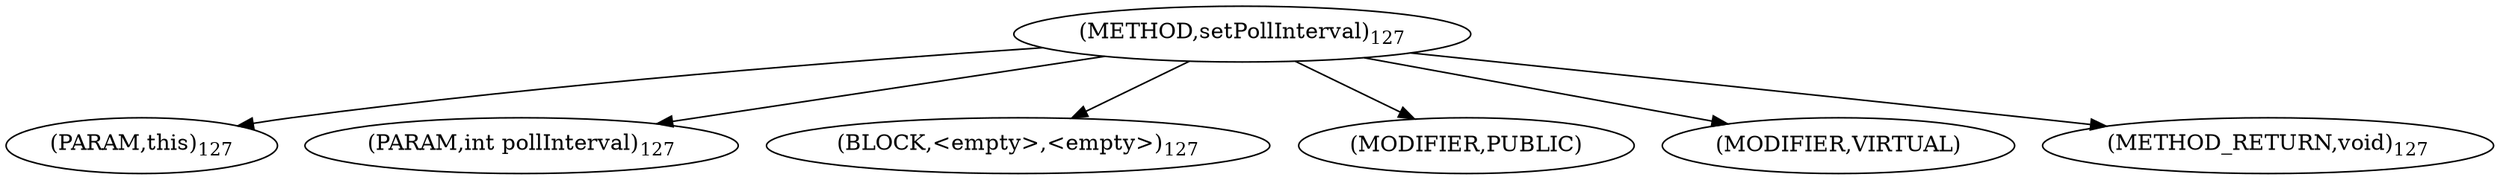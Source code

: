 digraph "setPollInterval" {  
"161" [label = <(METHOD,setPollInterval)<SUB>127</SUB>> ]
"162" [label = <(PARAM,this)<SUB>127</SUB>> ]
"163" [label = <(PARAM,int pollInterval)<SUB>127</SUB>> ]
"164" [label = <(BLOCK,&lt;empty&gt;,&lt;empty&gt;)<SUB>127</SUB>> ]
"165" [label = <(MODIFIER,PUBLIC)> ]
"166" [label = <(MODIFIER,VIRTUAL)> ]
"167" [label = <(METHOD_RETURN,void)<SUB>127</SUB>> ]
  "161" -> "162" 
  "161" -> "163" 
  "161" -> "164" 
  "161" -> "165" 
  "161" -> "166" 
  "161" -> "167" 
}

